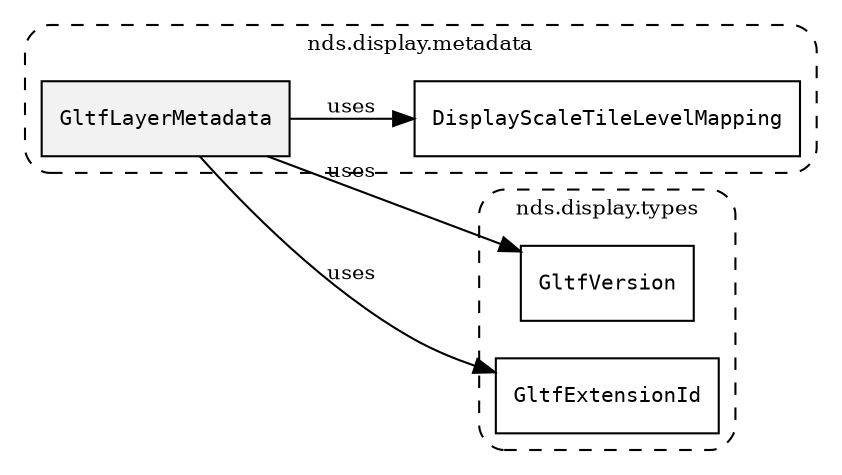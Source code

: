 /**
 * This dot file creates symbol collaboration diagram for GltfLayerMetadata.
 */
digraph ZSERIO
{
    node [shape=box, fontsize=10];
    rankdir="LR";
    fontsize=10;
    tooltip="GltfLayerMetadata collaboration diagram";

    subgraph "cluster_nds.display.metadata"
    {
        style="dashed, rounded";
        label="nds.display.metadata";
        tooltip="Package nds.display.metadata";
        href="../../../content/packages/nds.display.metadata.html#Package-nds-display-metadata";
        target="_parent";

        "GltfLayerMetadata" [style="filled", fillcolor="#0000000D", target="_parent", label=<<font face="monospace"><table align="center" border="0" cellspacing="0" cellpadding="0"><tr><td href="../../../content/packages/nds.display.metadata.html#Structure-GltfLayerMetadata" title="Structure defined in nds.display.metadata">GltfLayerMetadata</td></tr></table></font>>];
        "DisplayScaleTileLevelMapping" [target="_parent", label=<<font face="monospace"><table align="center" border="0" cellspacing="0" cellpadding="0"><tr><td href="../../../content/packages/nds.display.metadata.html#Structure-DisplayScaleTileLevelMapping" title="Structure defined in nds.display.metadata">DisplayScaleTileLevelMapping</td></tr></table></font>>];
    }

    subgraph "cluster_nds.display.types"
    {
        style="dashed, rounded";
        label="nds.display.types";
        tooltip="Package nds.display.types";
        href="../../../content/packages/nds.display.types.html#Package-nds-display-types";
        target="_parent";

        "GltfVersion" [target="_parent", label=<<font face="monospace"><table align="center" border="0" cellspacing="0" cellpadding="0"><tr><td href="../../../content/packages/nds.display.types.html#Enum-GltfVersion" title="Enum defined in nds.display.types">GltfVersion</td></tr></table></font>>];
        "GltfExtensionId" [target="_parent", label=<<font face="monospace"><table align="center" border="0" cellspacing="0" cellpadding="0"><tr><td href="../../../content/packages/nds.display.types.html#Subtype-GltfExtensionId" title="Subtype defined in nds.display.types">GltfExtensionId</td></tr></table></font>>];
    }

    "GltfLayerMetadata" -> "GltfVersion" [label="uses", fontsize=10];
    "GltfLayerMetadata" -> "GltfExtensionId" [label="uses", fontsize=10];
    "GltfLayerMetadata" -> "DisplayScaleTileLevelMapping" [label="uses", fontsize=10];
}
